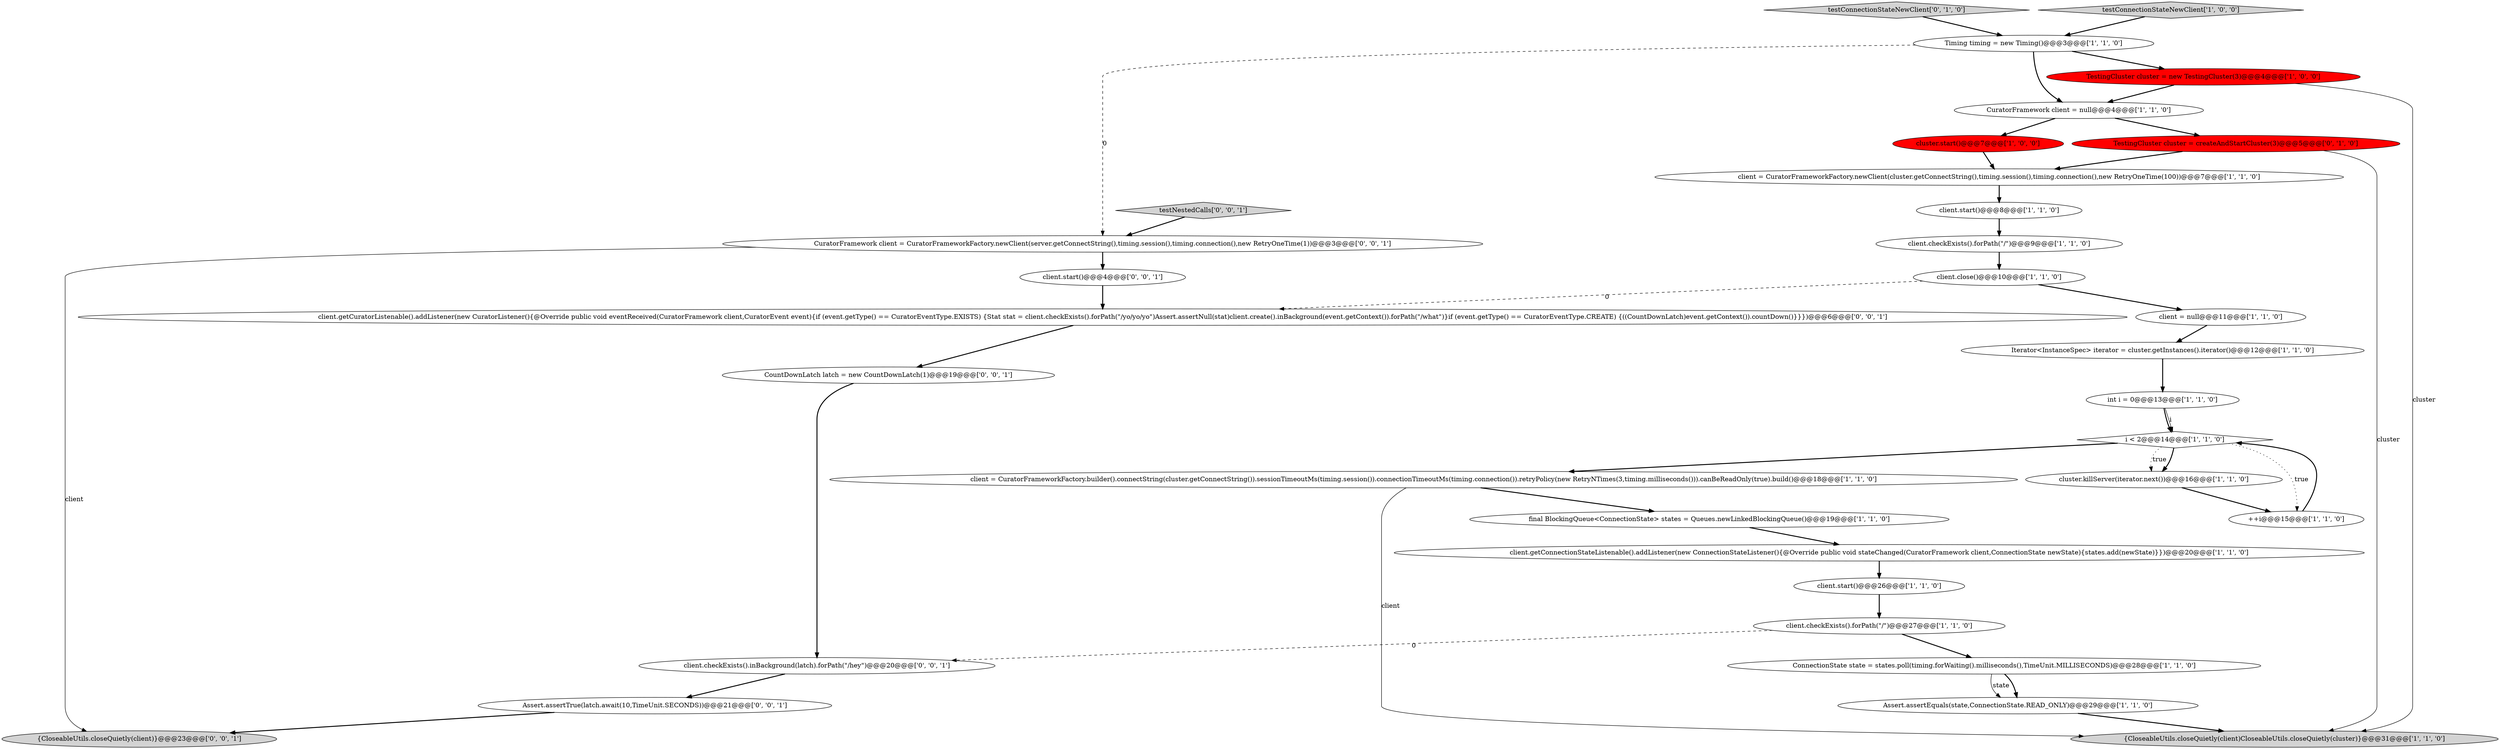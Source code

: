 digraph {
17 [style = filled, label = "Assert.assertEquals(state,ConnectionState.READ_ONLY)@@@29@@@['1', '1', '0']", fillcolor = white, shape = ellipse image = "AAA0AAABBB1BBB"];
6 [style = filled, label = "Iterator<InstanceSpec> iterator = cluster.getInstances().iterator()@@@12@@@['1', '1', '0']", fillcolor = white, shape = ellipse image = "AAA0AAABBB1BBB"];
32 [style = filled, label = "testNestedCalls['0', '0', '1']", fillcolor = lightgray, shape = diamond image = "AAA0AAABBB3BBB"];
2 [style = filled, label = "client.start()@@@26@@@['1', '1', '0']", fillcolor = white, shape = ellipse image = "AAA0AAABBB1BBB"];
7 [style = filled, label = "++i@@@15@@@['1', '1', '0']", fillcolor = white, shape = ellipse image = "AAA0AAABBB1BBB"];
1 [style = filled, label = "cluster.killServer(iterator.next())@@@16@@@['1', '1', '0']", fillcolor = white, shape = ellipse image = "AAA0AAABBB1BBB"];
0 [style = filled, label = "int i = 0@@@13@@@['1', '1', '0']", fillcolor = white, shape = ellipse image = "AAA0AAABBB1BBB"];
23 [style = filled, label = "TestingCluster cluster = createAndStartCluster(3)@@@5@@@['0', '1', '0']", fillcolor = red, shape = ellipse image = "AAA1AAABBB2BBB"];
25 [style = filled, label = "client.getCuratorListenable().addListener(new CuratorListener(){@Override public void eventReceived(CuratorFramework client,CuratorEvent event){if (event.getType() == CuratorEventType.EXISTS) {Stat stat = client.checkExists().forPath(\"/yo/yo/yo\")Assert.assertNull(stat)client.create().inBackground(event.getContext()).forPath(\"/what\")}if (event.getType() == CuratorEventType.CREATE) {((CountDownLatch)event.getContext()).countDown()}}})@@@6@@@['0', '0', '1']", fillcolor = white, shape = ellipse image = "AAA0AAABBB3BBB"];
14 [style = filled, label = "CuratorFramework client = null@@@4@@@['1', '1', '0']", fillcolor = white, shape = ellipse image = "AAA0AAABBB1BBB"];
16 [style = filled, label = "client = null@@@11@@@['1', '1', '0']", fillcolor = white, shape = ellipse image = "AAA0AAABBB1BBB"];
24 [style = filled, label = "testConnectionStateNewClient['0', '1', '0']", fillcolor = lightgray, shape = diamond image = "AAA0AAABBB2BBB"];
31 [style = filled, label = "CuratorFramework client = CuratorFrameworkFactory.newClient(server.getConnectString(),timing.session(),timing.connection(),new RetryOneTime(1))@@@3@@@['0', '0', '1']", fillcolor = white, shape = ellipse image = "AAA0AAABBB3BBB"];
8 [style = filled, label = "client.start()@@@8@@@['1', '1', '0']", fillcolor = white, shape = ellipse image = "AAA0AAABBB1BBB"];
29 [style = filled, label = "client.checkExists().inBackground(latch).forPath(\"/hey\")@@@20@@@['0', '0', '1']", fillcolor = white, shape = ellipse image = "AAA0AAABBB3BBB"];
19 [style = filled, label = "TestingCluster cluster = new TestingCluster(3)@@@4@@@['1', '0', '0']", fillcolor = red, shape = ellipse image = "AAA1AAABBB1BBB"];
15 [style = filled, label = "client.checkExists().forPath(\"/\")@@@9@@@['1', '1', '0']", fillcolor = white, shape = ellipse image = "AAA0AAABBB1BBB"];
28 [style = filled, label = "Assert.assertTrue(latch.await(10,TimeUnit.SECONDS))@@@21@@@['0', '0', '1']", fillcolor = white, shape = ellipse image = "AAA0AAABBB3BBB"];
20 [style = filled, label = "client = CuratorFrameworkFactory.newClient(cluster.getConnectString(),timing.session(),timing.connection(),new RetryOneTime(100))@@@7@@@['1', '1', '0']", fillcolor = white, shape = ellipse image = "AAA0AAABBB1BBB"];
27 [style = filled, label = "CountDownLatch latch = new CountDownLatch(1)@@@19@@@['0', '0', '1']", fillcolor = white, shape = ellipse image = "AAA0AAABBB3BBB"];
4 [style = filled, label = "client = CuratorFrameworkFactory.builder().connectString(cluster.getConnectString()).sessionTimeoutMs(timing.session()).connectionTimeoutMs(timing.connection()).retryPolicy(new RetryNTimes(3,timing.milliseconds())).canBeReadOnly(true).build()@@@18@@@['1', '1', '0']", fillcolor = white, shape = ellipse image = "AAA0AAABBB1BBB"];
21 [style = filled, label = "client.close()@@@10@@@['1', '1', '0']", fillcolor = white, shape = ellipse image = "AAA0AAABBB1BBB"];
12 [style = filled, label = "ConnectionState state = states.poll(timing.forWaiting().milliseconds(),TimeUnit.MILLISECONDS)@@@28@@@['1', '1', '0']", fillcolor = white, shape = ellipse image = "AAA0AAABBB1BBB"];
3 [style = filled, label = "client.checkExists().forPath(\"/\")@@@27@@@['1', '1', '0']", fillcolor = white, shape = ellipse image = "AAA0AAABBB1BBB"];
5 [style = filled, label = "cluster.start()@@@7@@@['1', '0', '0']", fillcolor = red, shape = ellipse image = "AAA1AAABBB1BBB"];
9 [style = filled, label = "testConnectionStateNewClient['1', '0', '0']", fillcolor = lightgray, shape = diamond image = "AAA0AAABBB1BBB"];
30 [style = filled, label = "{CloseableUtils.closeQuietly(client)}@@@23@@@['0', '0', '1']", fillcolor = lightgray, shape = ellipse image = "AAA0AAABBB3BBB"];
11 [style = filled, label = "client.getConnectionStateListenable().addListener(new ConnectionStateListener(){@Override public void stateChanged(CuratorFramework client,ConnectionState newState){states.add(newState)}})@@@20@@@['1', '1', '0']", fillcolor = white, shape = ellipse image = "AAA0AAABBB1BBB"];
26 [style = filled, label = "client.start()@@@4@@@['0', '0', '1']", fillcolor = white, shape = ellipse image = "AAA0AAABBB3BBB"];
22 [style = filled, label = "final BlockingQueue<ConnectionState> states = Queues.newLinkedBlockingQueue()@@@19@@@['1', '1', '0']", fillcolor = white, shape = ellipse image = "AAA0AAABBB1BBB"];
10 [style = filled, label = "{CloseableUtils.closeQuietly(client)CloseableUtils.closeQuietly(cluster)}@@@31@@@['1', '1', '0']", fillcolor = lightgray, shape = ellipse image = "AAA0AAABBB1BBB"];
18 [style = filled, label = "Timing timing = new Timing()@@@3@@@['1', '1', '0']", fillcolor = white, shape = ellipse image = "AAA0AAABBB1BBB"];
13 [style = filled, label = "i < 2@@@14@@@['1', '1', '0']", fillcolor = white, shape = diamond image = "AAA0AAABBB1BBB"];
7->13 [style = bold, label=""];
3->29 [style = dashed, label="0"];
17->10 [style = bold, label=""];
23->20 [style = bold, label=""];
19->10 [style = solid, label="cluster"];
8->15 [style = bold, label=""];
0->13 [style = bold, label=""];
28->30 [style = bold, label=""];
5->20 [style = bold, label=""];
15->21 [style = bold, label=""];
0->13 [style = solid, label="i"];
16->6 [style = bold, label=""];
2->3 [style = bold, label=""];
26->25 [style = bold, label=""];
23->10 [style = solid, label="cluster"];
12->17 [style = bold, label=""];
18->19 [style = bold, label=""];
6->0 [style = bold, label=""];
13->7 [style = dotted, label="true"];
3->12 [style = bold, label=""];
31->30 [style = solid, label="client"];
24->18 [style = bold, label=""];
1->7 [style = bold, label=""];
11->2 [style = bold, label=""];
13->1 [style = bold, label=""];
29->28 [style = bold, label=""];
25->27 [style = bold, label=""];
13->1 [style = dotted, label="true"];
31->26 [style = bold, label=""];
20->8 [style = bold, label=""];
9->18 [style = bold, label=""];
19->14 [style = bold, label=""];
14->23 [style = bold, label=""];
4->10 [style = solid, label="client"];
21->16 [style = bold, label=""];
21->25 [style = dashed, label="0"];
12->17 [style = solid, label="state"];
27->29 [style = bold, label=""];
18->31 [style = dashed, label="0"];
4->22 [style = bold, label=""];
22->11 [style = bold, label=""];
18->14 [style = bold, label=""];
32->31 [style = bold, label=""];
14->5 [style = bold, label=""];
13->4 [style = bold, label=""];
}
